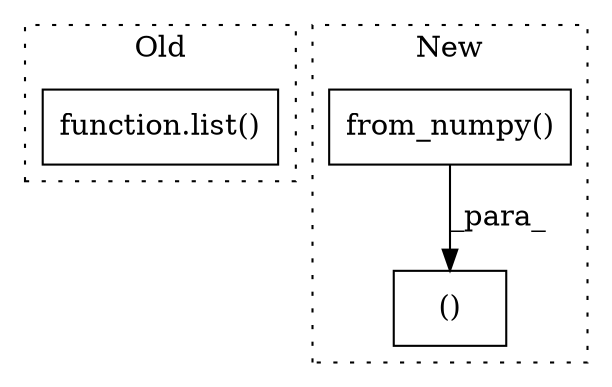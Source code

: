 digraph G {
subgraph cluster0 {
1 [label="function.list()" a="75" s="3516,3532" l="5,1" shape="box"];
label = "Old";
style="dotted";
}
subgraph cluster1 {
2 [label="from_numpy()" a="75" s="3469,3489" l="17,1" shape="box"];
3 [label="()" a="54" s="3670" l="0" shape="box"];
label = "New";
style="dotted";
}
2 -> 3 [label="_para_"];
}